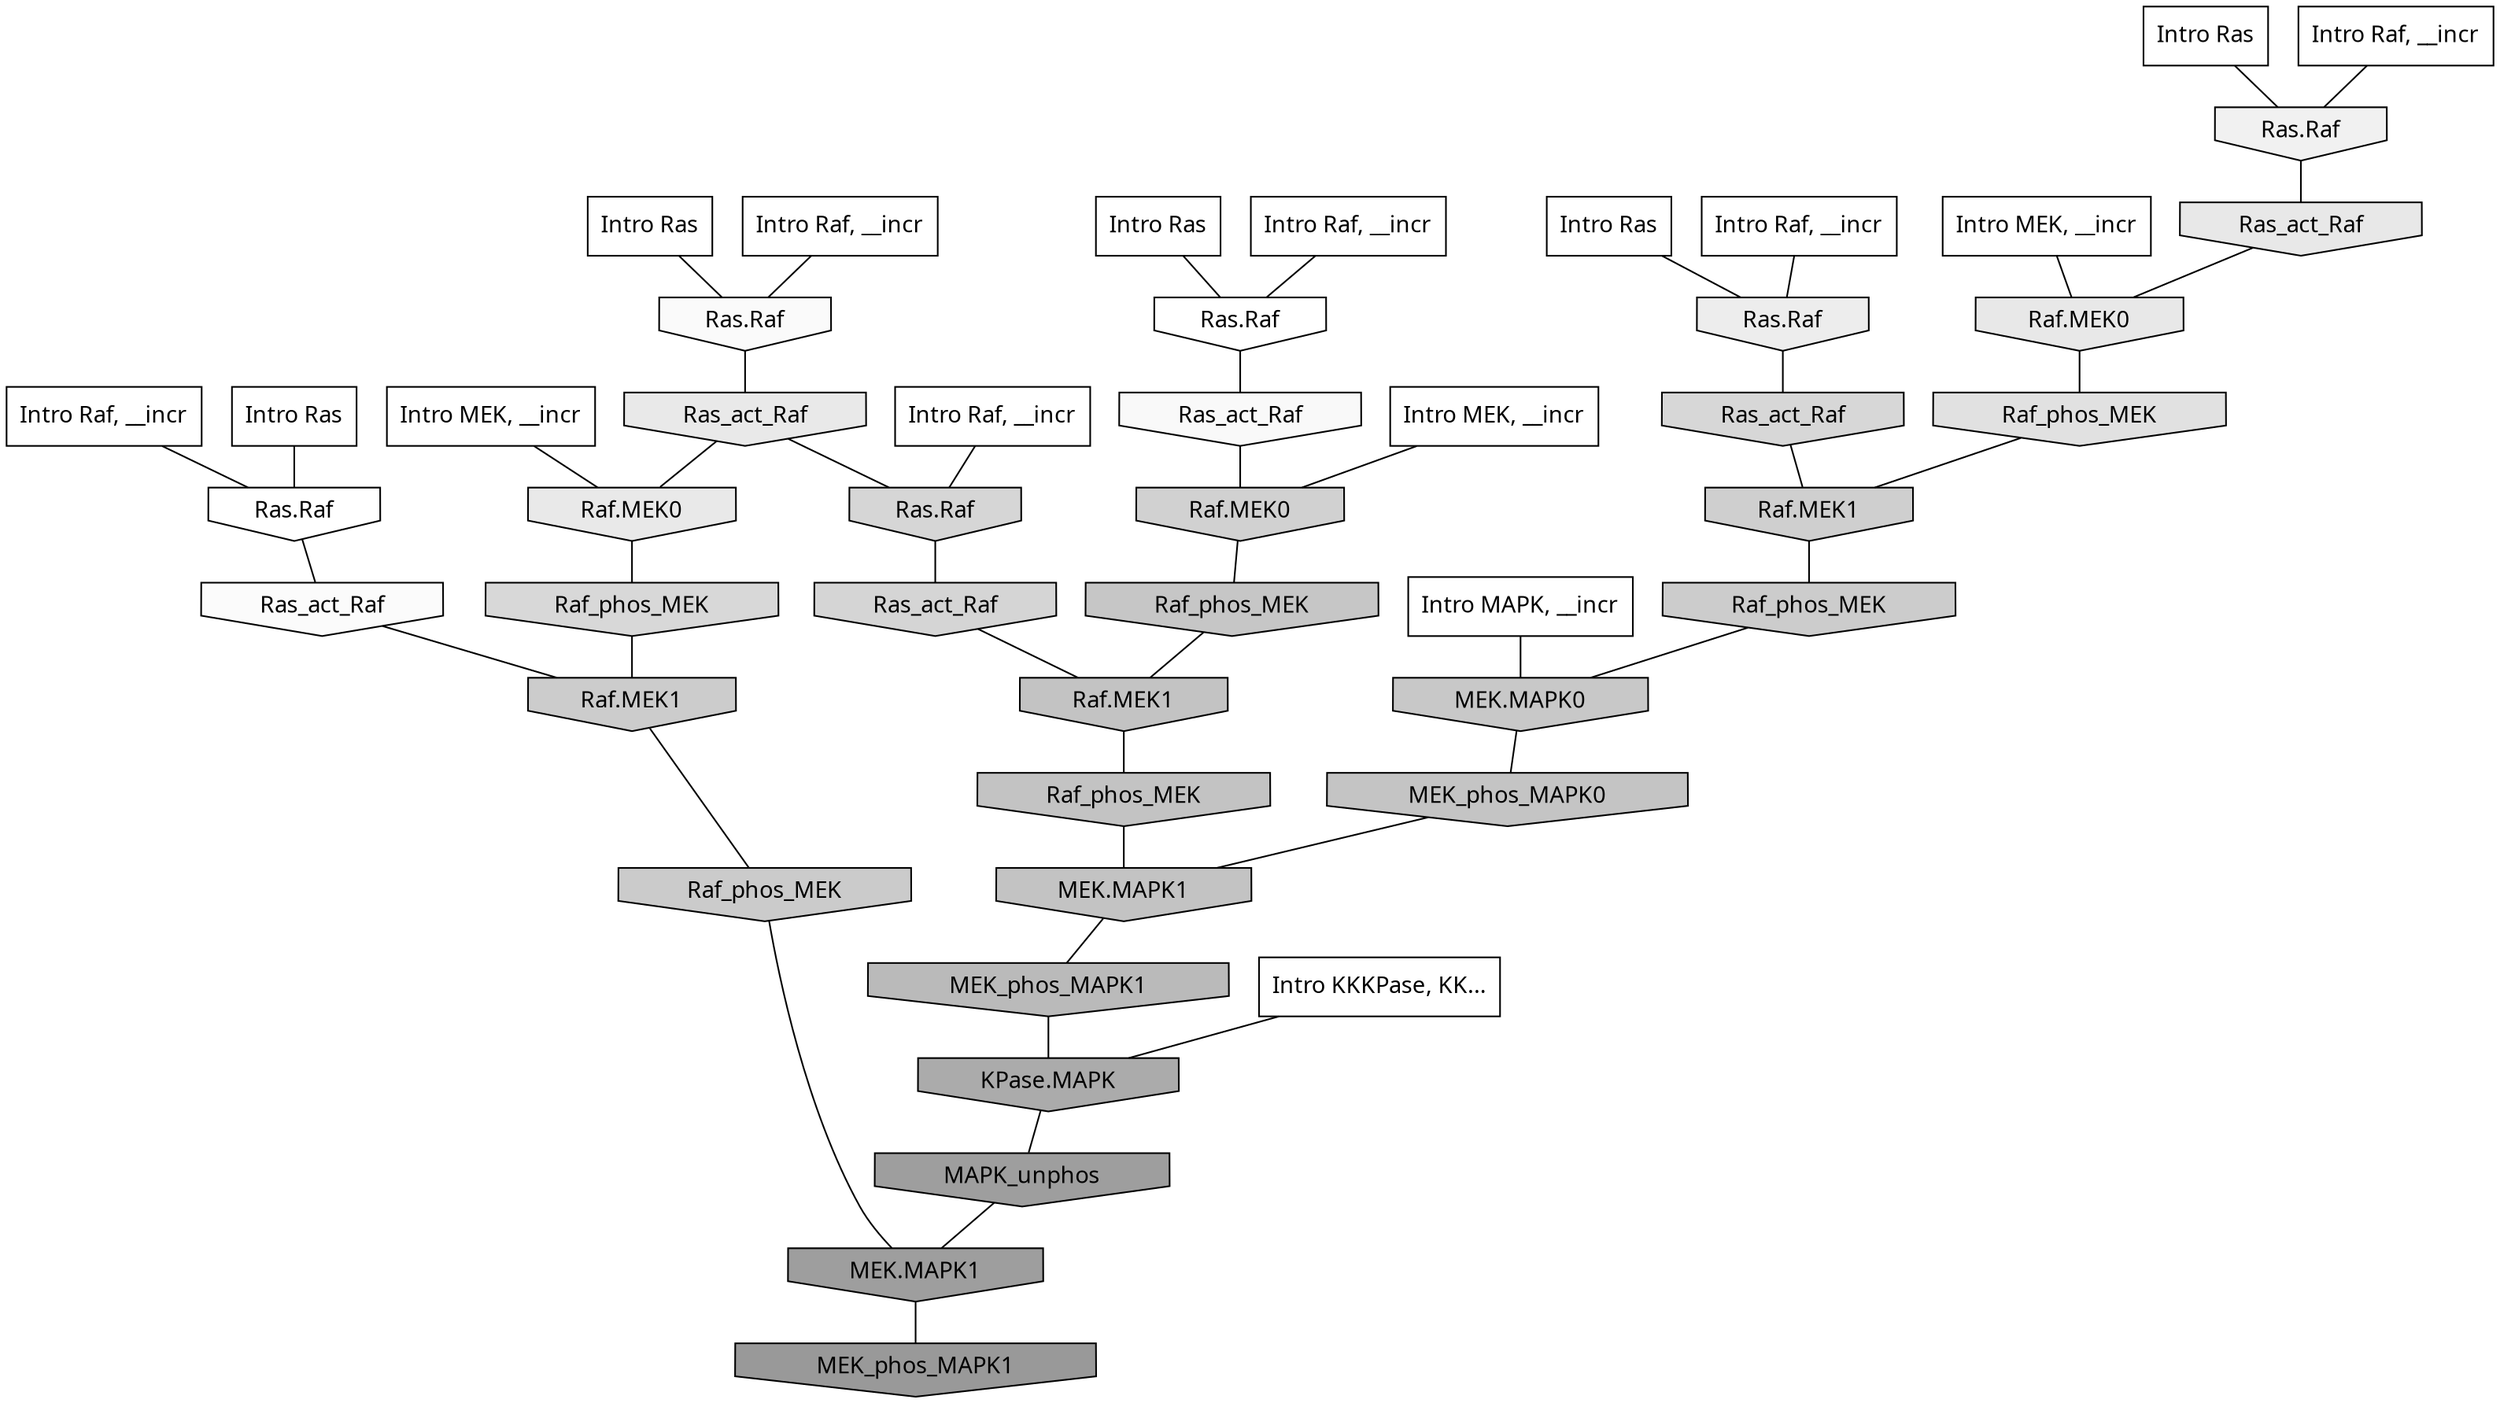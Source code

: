 digraph G{
  rankdir="TB";
  ranksep=0.30;
  node [fontname="CMU Serif"];
  edge [fontname="CMU Serif"];
  
  0 [label="Intro Ras", shape=rectangle, style=filled, fillcolor="0.000 0.000 1.000"]
  
  10 [label="Intro Ras", shape=rectangle, style=filled, fillcolor="0.000 0.000 1.000"]
  
  80 [label="Intro Ras", shape=rectangle, style=filled, fillcolor="0.000 0.000 1.000"]
  
  86 [label="Intro Ras", shape=rectangle, style=filled, fillcolor="0.000 0.000 1.000"]
  
  92 [label="Intro Ras", shape=rectangle, style=filled, fillcolor="0.000 0.000 1.000"]
  
  346 [label="Intro Raf, __incr", shape=rectangle, style=filled, fillcolor="0.000 0.000 1.000"]
  
  430 [label="Intro Raf, __incr", shape=rectangle, style=filled, fillcolor="0.000 0.000 1.000"]
  
  515 [label="Intro Raf, __incr", shape=rectangle, style=filled, fillcolor="0.000 0.000 1.000"]
  
  754 [label="Intro Raf, __incr", shape=rectangle, style=filled, fillcolor="0.000 0.000 1.000"]
  
  761 [label="Intro Raf, __incr", shape=rectangle, style=filled, fillcolor="0.000 0.000 1.000"]
  
  837 [label="Intro Raf, __incr", shape=rectangle, style=filled, fillcolor="0.000 0.000 1.000"]
  
  1391 [label="Intro MEK, __incr", shape=rectangle, style=filled, fillcolor="0.000 0.000 1.000"]
  
  1846 [label="Intro MEK, __incr", shape=rectangle, style=filled, fillcolor="0.000 0.000 1.000"]
  
  1847 [label="Intro MEK, __incr", shape=rectangle, style=filled, fillcolor="0.000 0.000 1.000"]
  
  2248 [label="Intro MAPK, __incr", shape=rectangle, style=filled, fillcolor="0.000 0.000 1.000"]
  
  3123 [label="Intro KKKPase, KK...", shape=rectangle, style=filled, fillcolor="0.000 0.000 1.000"]
  
  3236 [label="Ras.Raf", shape=invhouse, style=filled, fillcolor="0.000 0.000 1.000"]
  
  3260 [label="Ras.Raf", shape=invhouse, style=filled, fillcolor="0.000 0.000 1.000"]
  
  3500 [label="Ras_act_Raf", shape=invhouse, style=filled, fillcolor="0.000 0.000 0.983"]
  
  3559 [label="Ras.Raf", shape=invhouse, style=filled, fillcolor="0.000 0.000 0.978"]
  
  3581 [label="Ras_act_Raf", shape=invhouse, style=filled, fillcolor="0.000 0.000 0.976"]
  
  4316 [label="Ras.Raf", shape=invhouse, style=filled, fillcolor="0.000 0.000 0.942"]
  
  4729 [label="Ras.Raf", shape=invhouse, style=filled, fillcolor="0.000 0.000 0.927"]
  
  5093 [label="Ras_act_Raf", shape=invhouse, style=filled, fillcolor="0.000 0.000 0.914"]
  
  5096 [label="Raf.MEK0", shape=invhouse, style=filled, fillcolor="0.000 0.000 0.914"]
  
  5265 [label="Ras_act_Raf", shape=invhouse, style=filled, fillcolor="0.000 0.000 0.908"]
  
  5268 [label="Raf.MEK0", shape=invhouse, style=filled, fillcolor="0.000 0.000 0.908"]
  
  6150 [label="Raf_phos_MEK", shape=invhouse, style=filled, fillcolor="0.000 0.000 0.880"]
  
  7829 [label="Raf_phos_MEK", shape=invhouse, style=filled, fillcolor="0.000 0.000 0.844"]
  
  8052 [label="Ras_act_Raf", shape=invhouse, style=filled, fillcolor="0.000 0.000 0.840"]
  
  8244 [label="Ras.Raf", shape=invhouse, style=filled, fillcolor="0.000 0.000 0.837"]
  
  8311 [label="Ras_act_Raf", shape=invhouse, style=filled, fillcolor="0.000 0.000 0.835"]
  
  9311 [label="Raf.MEK0", shape=invhouse, style=filled, fillcolor="0.000 0.000 0.819"]
  
  9900 [label="Raf.MEK1", shape=invhouse, style=filled, fillcolor="0.000 0.000 0.811"]
  
  10828 [label="Raf.MEK1", shape=invhouse, style=filled, fillcolor="0.000 0.000 0.800"]
  
  11002 [label="Raf_phos_MEK", shape=invhouse, style=filled, fillcolor="0.000 0.000 0.797"]
  
  11432 [label="Raf_phos_MEK", shape=invhouse, style=filled, fillcolor="0.000 0.000 0.793"]
  
  12188 [label="MEK.MAPK0", shape=invhouse, style=filled, fillcolor="0.000 0.000 0.785"]
  
  13263 [label="Raf_phos_MEK", shape=invhouse, style=filled, fillcolor="0.000 0.000 0.774"]
  
  14217 [label="MEK_phos_MAPK0", shape=invhouse, style=filled, fillcolor="0.000 0.000 0.767"]
  
  14627 [label="Raf.MEK1", shape=invhouse, style=filled, fillcolor="0.000 0.000 0.763"]
  
  14743 [label="Raf_phos_MEK", shape=invhouse, style=filled, fillcolor="0.000 0.000 0.763"]
  
  14757 [label="MEK.MAPK1", shape=invhouse, style=filled, fillcolor="0.000 0.000 0.762"]
  
  17312 [label="MEK_phos_MAPK1", shape=invhouse, style=filled, fillcolor="0.000 0.000 0.729"]
  
  19664 [label="KPase.MAPK", shape=invhouse, style=filled, fillcolor="0.000 0.000 0.669"]
  
  21117 [label="MAPK_unphos", shape=invhouse, style=filled, fillcolor="0.000 0.000 0.618"]
  
  21119 [label="MEK.MAPK1", shape=invhouse, style=filled, fillcolor="0.000 0.000 0.618"]
  
  21560 [label="MEK_phos_MAPK1", shape=invhouse, style=filled, fillcolor="0.000 0.000 0.600"]
  
  
  21119 -> 21560 [dir=none, color="0.000 0.000 0.000"] 
  21117 -> 21119 [dir=none, color="0.000 0.000 0.000"] 
  19664 -> 21117 [dir=none, color="0.000 0.000 0.000"] 
  17312 -> 19664 [dir=none, color="0.000 0.000 0.000"] 
  14757 -> 17312 [dir=none, color="0.000 0.000 0.000"] 
  14743 -> 14757 [dir=none, color="0.000 0.000 0.000"] 
  14627 -> 14743 [dir=none, color="0.000 0.000 0.000"] 
  14217 -> 14757 [dir=none, color="0.000 0.000 0.000"] 
  13263 -> 14627 [dir=none, color="0.000 0.000 0.000"] 
  12188 -> 14217 [dir=none, color="0.000 0.000 0.000"] 
  11432 -> 21119 [dir=none, color="0.000 0.000 0.000"] 
  11002 -> 12188 [dir=none, color="0.000 0.000 0.000"] 
  10828 -> 11432 [dir=none, color="0.000 0.000 0.000"] 
  9900 -> 11002 [dir=none, color="0.000 0.000 0.000"] 
  9311 -> 13263 [dir=none, color="0.000 0.000 0.000"] 
  8311 -> 14627 [dir=none, color="0.000 0.000 0.000"] 
  8244 -> 8311 [dir=none, color="0.000 0.000 0.000"] 
  8052 -> 9900 [dir=none, color="0.000 0.000 0.000"] 
  7829 -> 10828 [dir=none, color="0.000 0.000 0.000"] 
  6150 -> 9900 [dir=none, color="0.000 0.000 0.000"] 
  5268 -> 6150 [dir=none, color="0.000 0.000 0.000"] 
  5265 -> 5268 [dir=none, color="0.000 0.000 0.000"] 
  5096 -> 7829 [dir=none, color="0.000 0.000 0.000"] 
  5093 -> 5096 [dir=none, color="0.000 0.000 0.000"] 
  5093 -> 8244 [dir=none, color="0.000 0.000 0.000"] 
  4729 -> 8052 [dir=none, color="0.000 0.000 0.000"] 
  4316 -> 5265 [dir=none, color="0.000 0.000 0.000"] 
  3581 -> 9311 [dir=none, color="0.000 0.000 0.000"] 
  3559 -> 5093 [dir=none, color="0.000 0.000 0.000"] 
  3500 -> 10828 [dir=none, color="0.000 0.000 0.000"] 
  3260 -> 3500 [dir=none, color="0.000 0.000 0.000"] 
  3236 -> 3581 [dir=none, color="0.000 0.000 0.000"] 
  3123 -> 19664 [dir=none, color="0.000 0.000 0.000"] 
  2248 -> 12188 [dir=none, color="0.000 0.000 0.000"] 
  1847 -> 5268 [dir=none, color="0.000 0.000 0.000"] 
  1846 -> 5096 [dir=none, color="0.000 0.000 0.000"] 
  1391 -> 9311 [dir=none, color="0.000 0.000 0.000"] 
  837 -> 3236 [dir=none, color="0.000 0.000 0.000"] 
  761 -> 3260 [dir=none, color="0.000 0.000 0.000"] 
  754 -> 4729 [dir=none, color="0.000 0.000 0.000"] 
  515 -> 8244 [dir=none, color="0.000 0.000 0.000"] 
  430 -> 3559 [dir=none, color="0.000 0.000 0.000"] 
  346 -> 4316 [dir=none, color="0.000 0.000 0.000"] 
  92 -> 3260 [dir=none, color="0.000 0.000 0.000"] 
  86 -> 4316 [dir=none, color="0.000 0.000 0.000"] 
  80 -> 4729 [dir=none, color="0.000 0.000 0.000"] 
  10 -> 3236 [dir=none, color="0.000 0.000 0.000"] 
  0 -> 3559 [dir=none, color="0.000 0.000 0.000"] 
  
  }
